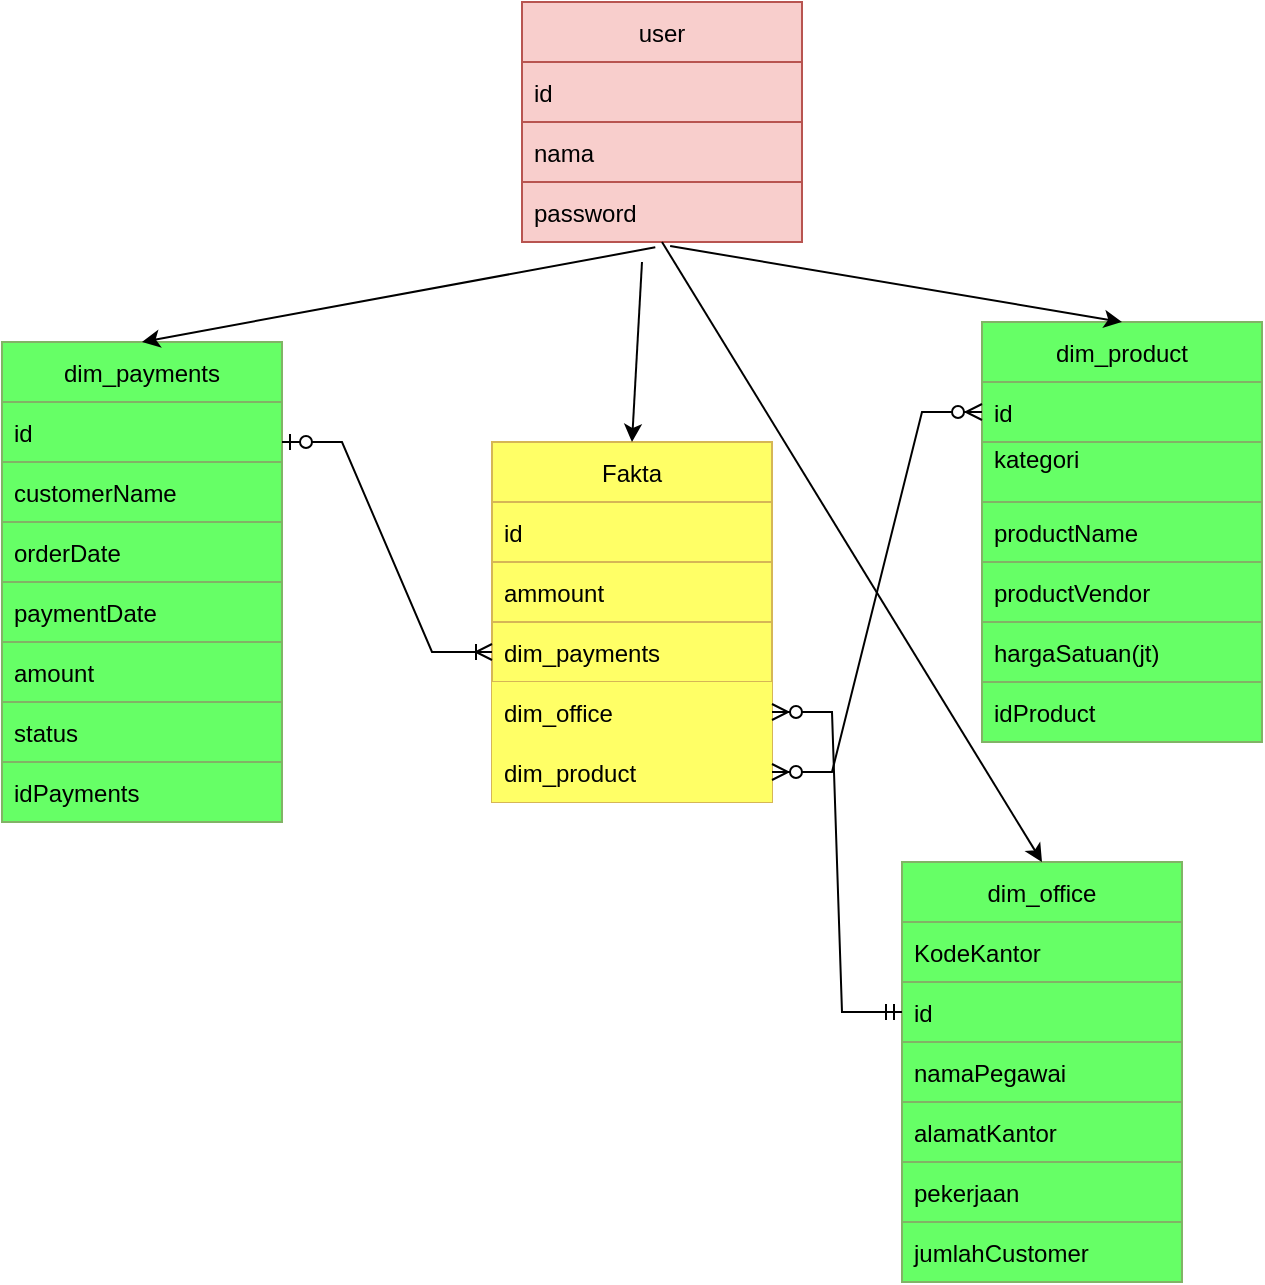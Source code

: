 <mxfile version="16.2.2" type="github">
  <diagram id="JeGC2FpYWqdpxXcLUjXS" name="Page-1">
    <mxGraphModel dx="782" dy="478" grid="1" gridSize="10" guides="1" tooltips="1" connect="1" arrows="1" fold="1" page="1" pageScale="1" pageWidth="850" pageHeight="1100" math="0" shadow="0">
      <root>
        <mxCell id="0" />
        <mxCell id="1" parent="0" />
        <mxCell id="XIhu3GL4m-_eAm_SvoiQ-1" value="user" style="swimlane;fontStyle=0;childLayout=stackLayout;horizontal=1;startSize=30;horizontalStack=0;resizeParent=1;resizeParentMax=0;resizeLast=0;collapsible=1;marginBottom=0;fillColor=#f8cecc;strokeColor=#b85450;" vertex="1" parent="1">
          <mxGeometry x="300" y="80" width="140" height="120" as="geometry" />
        </mxCell>
        <mxCell id="XIhu3GL4m-_eAm_SvoiQ-2" value="id" style="text;strokeColor=#b85450;fillColor=#f8cecc;align=left;verticalAlign=middle;spacingLeft=4;spacingRight=4;overflow=hidden;points=[[0,0.5],[1,0.5]];portConstraint=eastwest;rotatable=0;" vertex="1" parent="XIhu3GL4m-_eAm_SvoiQ-1">
          <mxGeometry y="30" width="140" height="30" as="geometry" />
        </mxCell>
        <mxCell id="XIhu3GL4m-_eAm_SvoiQ-3" value="nama" style="text;strokeColor=#b85450;fillColor=#f8cecc;align=left;verticalAlign=middle;spacingLeft=4;spacingRight=4;overflow=hidden;points=[[0,0.5],[1,0.5]];portConstraint=eastwest;rotatable=0;" vertex="1" parent="XIhu3GL4m-_eAm_SvoiQ-1">
          <mxGeometry y="60" width="140" height="30" as="geometry" />
        </mxCell>
        <mxCell id="XIhu3GL4m-_eAm_SvoiQ-4" value="password" style="text;strokeColor=#b85450;fillColor=#f8cecc;align=left;verticalAlign=middle;spacingLeft=4;spacingRight=4;overflow=hidden;points=[[0,0.5],[1,0.5]];portConstraint=eastwest;rotatable=0;" vertex="1" parent="XIhu3GL4m-_eAm_SvoiQ-1">
          <mxGeometry y="90" width="140" height="30" as="geometry" />
        </mxCell>
        <mxCell id="XIhu3GL4m-_eAm_SvoiQ-5" value="dim_payments" style="swimlane;fontStyle=0;childLayout=stackLayout;horizontal=1;startSize=30;horizontalStack=0;resizeParent=1;resizeParentMax=0;resizeLast=0;collapsible=1;marginBottom=0;fillColor=#66FF66;strokeColor=#82b366;" vertex="1" parent="1">
          <mxGeometry x="40" y="250" width="140" height="240" as="geometry" />
        </mxCell>
        <mxCell id="XIhu3GL4m-_eAm_SvoiQ-7" value="id" style="text;strokeColor=#82b366;fillColor=#66FF66;align=left;verticalAlign=middle;spacingLeft=4;spacingRight=4;overflow=hidden;points=[[0,0.5],[1,0.5]];portConstraint=eastwest;rotatable=0;" vertex="1" parent="XIhu3GL4m-_eAm_SvoiQ-5">
          <mxGeometry y="30" width="140" height="30" as="geometry" />
        </mxCell>
        <mxCell id="XIhu3GL4m-_eAm_SvoiQ-8" value="customerName	" style="text;strokeColor=#82b366;fillColor=#66FF66;align=left;verticalAlign=middle;spacingLeft=4;spacingRight=4;overflow=hidden;points=[[0,0.5],[1,0.5]];portConstraint=eastwest;rotatable=0;" vertex="1" parent="XIhu3GL4m-_eAm_SvoiQ-5">
          <mxGeometry y="60" width="140" height="30" as="geometry" />
        </mxCell>
        <mxCell id="XIhu3GL4m-_eAm_SvoiQ-29" value="orderDate" style="text;strokeColor=#82b366;fillColor=#66FF66;align=left;verticalAlign=middle;spacingLeft=4;spacingRight=4;overflow=hidden;points=[[0,0.5],[1,0.5]];portConstraint=eastwest;rotatable=0;" vertex="1" parent="XIhu3GL4m-_eAm_SvoiQ-5">
          <mxGeometry y="90" width="140" height="30" as="geometry" />
        </mxCell>
        <mxCell id="XIhu3GL4m-_eAm_SvoiQ-30" value="paymentDate" style="text;strokeColor=#82b366;fillColor=#66FF66;align=left;verticalAlign=middle;spacingLeft=4;spacingRight=4;overflow=hidden;points=[[0,0.5],[1,0.5]];portConstraint=eastwest;rotatable=0;" vertex="1" parent="XIhu3GL4m-_eAm_SvoiQ-5">
          <mxGeometry y="120" width="140" height="30" as="geometry" />
        </mxCell>
        <mxCell id="XIhu3GL4m-_eAm_SvoiQ-31" value="amount	" style="text;strokeColor=#82b366;fillColor=#66FF66;align=left;verticalAlign=middle;spacingLeft=4;spacingRight=4;overflow=hidden;points=[[0,0.5],[1,0.5]];portConstraint=eastwest;rotatable=0;" vertex="1" parent="XIhu3GL4m-_eAm_SvoiQ-5">
          <mxGeometry y="150" width="140" height="30" as="geometry" />
        </mxCell>
        <mxCell id="XIhu3GL4m-_eAm_SvoiQ-32" value="status" style="text;strokeColor=#82b366;fillColor=#66FF66;align=left;verticalAlign=middle;spacingLeft=4;spacingRight=4;overflow=hidden;points=[[0,0.5],[1,0.5]];portConstraint=eastwest;rotatable=0;" vertex="1" parent="XIhu3GL4m-_eAm_SvoiQ-5">
          <mxGeometry y="180" width="140" height="30" as="geometry" />
        </mxCell>
        <mxCell id="XIhu3GL4m-_eAm_SvoiQ-35" value="idPayments" style="text;strokeColor=#82b366;fillColor=#66FF66;align=left;verticalAlign=middle;spacingLeft=4;spacingRight=4;overflow=hidden;points=[[0,0.5],[1,0.5]];portConstraint=eastwest;rotatable=0;" vertex="1" parent="XIhu3GL4m-_eAm_SvoiQ-5">
          <mxGeometry y="210" width="140" height="30" as="geometry" />
        </mxCell>
        <mxCell id="XIhu3GL4m-_eAm_SvoiQ-9" value="dim_office" style="swimlane;fontStyle=0;childLayout=stackLayout;horizontal=1;startSize=30;horizontalStack=0;resizeParent=1;resizeParentMax=0;resizeLast=0;collapsible=1;marginBottom=0;fillColor=#66FF66;strokeColor=#82b366;" vertex="1" parent="1">
          <mxGeometry x="490" y="510" width="140" height="210" as="geometry" />
        </mxCell>
        <mxCell id="XIhu3GL4m-_eAm_SvoiQ-10" value="KodeKantor" style="text;strokeColor=#82b366;fillColor=#66FF66;align=left;verticalAlign=middle;spacingLeft=4;spacingRight=4;overflow=hidden;points=[[0,0.5],[1,0.5]];portConstraint=eastwest;rotatable=0;" vertex="1" parent="XIhu3GL4m-_eAm_SvoiQ-9">
          <mxGeometry y="30" width="140" height="30" as="geometry" />
        </mxCell>
        <mxCell id="XIhu3GL4m-_eAm_SvoiQ-11" value="id" style="text;strokeColor=#82b366;fillColor=#66FF66;align=left;verticalAlign=middle;spacingLeft=4;spacingRight=4;overflow=hidden;points=[[0,0.5],[1,0.5]];portConstraint=eastwest;rotatable=0;" vertex="1" parent="XIhu3GL4m-_eAm_SvoiQ-9">
          <mxGeometry y="60" width="140" height="30" as="geometry" />
        </mxCell>
        <mxCell id="XIhu3GL4m-_eAm_SvoiQ-24" value="namaPegawai" style="text;strokeColor=#82b366;fillColor=#66FF66;align=left;verticalAlign=middle;spacingLeft=4;spacingRight=4;overflow=hidden;points=[[0,0.5],[1,0.5]];portConstraint=eastwest;rotatable=0;" vertex="1" parent="XIhu3GL4m-_eAm_SvoiQ-9">
          <mxGeometry y="90" width="140" height="30" as="geometry" />
        </mxCell>
        <mxCell id="XIhu3GL4m-_eAm_SvoiQ-12" value="alamatKantor" style="text;strokeColor=#82b366;fillColor=#66FF66;align=left;verticalAlign=middle;spacingLeft=4;spacingRight=4;overflow=hidden;points=[[0,0.5],[1,0.5]];portConstraint=eastwest;rotatable=0;" vertex="1" parent="XIhu3GL4m-_eAm_SvoiQ-9">
          <mxGeometry y="120" width="140" height="30" as="geometry" />
        </mxCell>
        <mxCell id="XIhu3GL4m-_eAm_SvoiQ-27" value="pekerjaan" style="text;strokeColor=#82b366;fillColor=#66FF66;align=left;verticalAlign=middle;spacingLeft=4;spacingRight=4;overflow=hidden;points=[[0,0.5],[1,0.5]];portConstraint=eastwest;rotatable=0;" vertex="1" parent="XIhu3GL4m-_eAm_SvoiQ-9">
          <mxGeometry y="150" width="140" height="30" as="geometry" />
        </mxCell>
        <mxCell id="XIhu3GL4m-_eAm_SvoiQ-28" value="jumlahCustomer" style="text;strokeColor=#82b366;fillColor=#66FF66;align=left;verticalAlign=middle;spacingLeft=4;spacingRight=4;overflow=hidden;points=[[0,0.5],[1,0.5]];portConstraint=eastwest;rotatable=0;" vertex="1" parent="XIhu3GL4m-_eAm_SvoiQ-9">
          <mxGeometry y="180" width="140" height="30" as="geometry" />
        </mxCell>
        <mxCell id="XIhu3GL4m-_eAm_SvoiQ-13" value="dim_product" style="swimlane;fontStyle=0;childLayout=stackLayout;horizontal=1;startSize=30;horizontalStack=0;resizeParent=1;resizeParentMax=0;resizeLast=0;collapsible=1;marginBottom=0;fillColor=#66FF66;strokeColor=#82b366;" vertex="1" parent="1">
          <mxGeometry x="530" y="240" width="140" height="210" as="geometry" />
        </mxCell>
        <mxCell id="XIhu3GL4m-_eAm_SvoiQ-14" value="id" style="text;strokeColor=#82b366;fillColor=#66FF66;align=left;verticalAlign=middle;spacingLeft=4;spacingRight=4;overflow=hidden;points=[[0,0.5],[1,0.5]];portConstraint=eastwest;rotatable=0;" vertex="1" parent="XIhu3GL4m-_eAm_SvoiQ-13">
          <mxGeometry y="30" width="140" height="30" as="geometry" />
        </mxCell>
        <mxCell id="XIhu3GL4m-_eAm_SvoiQ-15" value="kategori&#xa;" style="text;strokeColor=#82b366;fillColor=#66FF66;align=left;verticalAlign=middle;spacingLeft=4;spacingRight=4;overflow=hidden;points=[[0,0.5],[1,0.5]];portConstraint=eastwest;rotatable=0;" vertex="1" parent="XIhu3GL4m-_eAm_SvoiQ-13">
          <mxGeometry y="60" width="140" height="30" as="geometry" />
        </mxCell>
        <mxCell id="XIhu3GL4m-_eAm_SvoiQ-16" value="productName" style="text;strokeColor=#82b366;fillColor=#66FF66;align=left;verticalAlign=middle;spacingLeft=4;spacingRight=4;overflow=hidden;points=[[0,0.5],[1,0.5]];portConstraint=eastwest;rotatable=0;" vertex="1" parent="XIhu3GL4m-_eAm_SvoiQ-13">
          <mxGeometry y="90" width="140" height="30" as="geometry" />
        </mxCell>
        <mxCell id="XIhu3GL4m-_eAm_SvoiQ-36" value="productVendor" style="text;strokeColor=#82b366;fillColor=#66FF66;align=left;verticalAlign=middle;spacingLeft=4;spacingRight=4;overflow=hidden;points=[[0,0.5],[1,0.5]];portConstraint=eastwest;rotatable=0;" vertex="1" parent="XIhu3GL4m-_eAm_SvoiQ-13">
          <mxGeometry y="120" width="140" height="30" as="geometry" />
        </mxCell>
        <mxCell id="XIhu3GL4m-_eAm_SvoiQ-37" value="hargaSatuan(jt)" style="text;strokeColor=#82b366;fillColor=#66FF66;align=left;verticalAlign=middle;spacingLeft=4;spacingRight=4;overflow=hidden;points=[[0,0.5],[1,0.5]];portConstraint=eastwest;rotatable=0;" vertex="1" parent="XIhu3GL4m-_eAm_SvoiQ-13">
          <mxGeometry y="150" width="140" height="30" as="geometry" />
        </mxCell>
        <mxCell id="XIhu3GL4m-_eAm_SvoiQ-38" value="idProduct" style="text;strokeColor=#82b366;fillColor=#66FF66;align=left;verticalAlign=middle;spacingLeft=4;spacingRight=4;overflow=hidden;points=[[0,0.5],[1,0.5]];portConstraint=eastwest;rotatable=0;" vertex="1" parent="XIhu3GL4m-_eAm_SvoiQ-13">
          <mxGeometry y="180" width="140" height="30" as="geometry" />
        </mxCell>
        <mxCell id="XIhu3GL4m-_eAm_SvoiQ-17" value="" style="endArrow=classic;html=1;rounded=0;exitX=0.476;exitY=1.089;exitDx=0;exitDy=0;exitPerimeter=0;entryX=0.5;entryY=0;entryDx=0;entryDy=0;" edge="1" parent="1" source="XIhu3GL4m-_eAm_SvoiQ-4" target="XIhu3GL4m-_eAm_SvoiQ-5">
          <mxGeometry width="50" height="50" relative="1" as="geometry">
            <mxPoint x="380" y="270" as="sourcePoint" />
            <mxPoint x="200" y="250" as="targetPoint" />
            <Array as="points" />
          </mxGeometry>
        </mxCell>
        <mxCell id="XIhu3GL4m-_eAm_SvoiQ-18" value="" style="endArrow=classic;html=1;rounded=0;entryX=0.5;entryY=0;entryDx=0;entryDy=0;" edge="1" parent="1" target="XIhu3GL4m-_eAm_SvoiQ-9">
          <mxGeometry width="50" height="50" relative="1" as="geometry">
            <mxPoint x="370" y="200" as="sourcePoint" />
            <mxPoint x="420" y="230" as="targetPoint" />
          </mxGeometry>
        </mxCell>
        <mxCell id="XIhu3GL4m-_eAm_SvoiQ-19" value="" style="endArrow=classic;html=1;rounded=0;entryX=0.5;entryY=0;entryDx=0;entryDy=0;exitX=0.529;exitY=1.067;exitDx=0;exitDy=0;exitPerimeter=0;" edge="1" parent="1" source="XIhu3GL4m-_eAm_SvoiQ-4" target="XIhu3GL4m-_eAm_SvoiQ-13">
          <mxGeometry width="50" height="50" relative="1" as="geometry">
            <mxPoint x="400" y="260" as="sourcePoint" />
            <mxPoint x="450" y="210" as="targetPoint" />
          </mxGeometry>
        </mxCell>
        <mxCell id="XIhu3GL4m-_eAm_SvoiQ-20" value="Fakta" style="swimlane;fontStyle=0;childLayout=stackLayout;horizontal=1;startSize=30;horizontalStack=0;resizeParent=1;resizeParentMax=0;resizeLast=0;collapsible=1;marginBottom=0;fillColor=#FFFF66;strokeColor=#d6b656;" vertex="1" parent="1">
          <mxGeometry x="285" y="300" width="140" height="180" as="geometry" />
        </mxCell>
        <mxCell id="XIhu3GL4m-_eAm_SvoiQ-21" value="id" style="text;strokeColor=#d6b656;fillColor=#FFFF66;align=left;verticalAlign=middle;spacingLeft=4;spacingRight=4;overflow=hidden;points=[[0,0.5],[1,0.5]];portConstraint=eastwest;rotatable=0;" vertex="1" parent="XIhu3GL4m-_eAm_SvoiQ-20">
          <mxGeometry y="30" width="140" height="30" as="geometry" />
        </mxCell>
        <mxCell id="XIhu3GL4m-_eAm_SvoiQ-22" value="ammount" style="text;strokeColor=#d6b656;fillColor=#FFFF66;align=left;verticalAlign=middle;spacingLeft=4;spacingRight=4;overflow=hidden;points=[[0,0.5],[1,0.5]];portConstraint=eastwest;rotatable=0;" vertex="1" parent="XIhu3GL4m-_eAm_SvoiQ-20">
          <mxGeometry y="60" width="140" height="30" as="geometry" />
        </mxCell>
        <mxCell id="XIhu3GL4m-_eAm_SvoiQ-23" value="dim_payments" style="text;strokeColor=#d6b656;fillColor=#FFFF66;align=left;verticalAlign=middle;spacingLeft=4;spacingRight=4;overflow=hidden;points=[[0,0.5],[1,0.5]];portConstraint=eastwest;rotatable=0;" vertex="1" parent="XIhu3GL4m-_eAm_SvoiQ-20">
          <mxGeometry y="90" width="140" height="30" as="geometry" />
        </mxCell>
        <mxCell id="XIhu3GL4m-_eAm_SvoiQ-33" value="dim_office" style="text;strokeColor=none;fillColor=#FFFF66;align=left;verticalAlign=middle;spacingLeft=4;spacingRight=4;overflow=hidden;points=[[0,0.5],[1,0.5]];portConstraint=eastwest;rotatable=0;" vertex="1" parent="XIhu3GL4m-_eAm_SvoiQ-20">
          <mxGeometry y="120" width="140" height="30" as="geometry" />
        </mxCell>
        <mxCell id="XIhu3GL4m-_eAm_SvoiQ-34" value="dim_product" style="text;strokeColor=none;fillColor=#FFFF66;align=left;verticalAlign=middle;spacingLeft=4;spacingRight=4;overflow=hidden;points=[[0,0.5],[1,0.5]];portConstraint=eastwest;rotatable=0;" vertex="1" parent="XIhu3GL4m-_eAm_SvoiQ-20">
          <mxGeometry y="150" width="140" height="30" as="geometry" />
        </mxCell>
        <mxCell id="XIhu3GL4m-_eAm_SvoiQ-26" value="" style="endArrow=classic;html=1;rounded=0;entryX=0.5;entryY=0;entryDx=0;entryDy=0;" edge="1" parent="1" target="XIhu3GL4m-_eAm_SvoiQ-20">
          <mxGeometry width="50" height="50" relative="1" as="geometry">
            <mxPoint x="360" y="210" as="sourcePoint" />
            <mxPoint x="360" y="330" as="targetPoint" />
          </mxGeometry>
        </mxCell>
        <mxCell id="XIhu3GL4m-_eAm_SvoiQ-39" value="" style="edgeStyle=entityRelationEdgeStyle;fontSize=12;html=1;endArrow=ERoneToMany;startArrow=ERzeroToOne;rounded=0;entryX=0;entryY=0.5;entryDx=0;entryDy=0;" edge="1" parent="1" target="XIhu3GL4m-_eAm_SvoiQ-23">
          <mxGeometry width="100" height="100" relative="1" as="geometry">
            <mxPoint x="180" y="300" as="sourcePoint" />
            <mxPoint x="390" y="260" as="targetPoint" />
          </mxGeometry>
        </mxCell>
        <mxCell id="XIhu3GL4m-_eAm_SvoiQ-40" value="" style="edgeStyle=entityRelationEdgeStyle;fontSize=12;html=1;endArrow=ERzeroToMany;startArrow=ERmandOne;rounded=0;entryX=1;entryY=0.5;entryDx=0;entryDy=0;exitX=0;exitY=0.5;exitDx=0;exitDy=0;" edge="1" parent="1" source="XIhu3GL4m-_eAm_SvoiQ-11" target="XIhu3GL4m-_eAm_SvoiQ-33">
          <mxGeometry width="100" height="100" relative="1" as="geometry">
            <mxPoint x="450" y="530" as="sourcePoint" />
            <mxPoint x="390" y="260" as="targetPoint" />
          </mxGeometry>
        </mxCell>
        <mxCell id="XIhu3GL4m-_eAm_SvoiQ-41" value="" style="edgeStyle=entityRelationEdgeStyle;fontSize=12;html=1;endArrow=ERzeroToMany;endFill=1;startArrow=ERzeroToMany;rounded=0;exitX=0;exitY=0.5;exitDx=0;exitDy=0;entryX=1;entryY=0.5;entryDx=0;entryDy=0;" edge="1" parent="1" source="XIhu3GL4m-_eAm_SvoiQ-14" target="XIhu3GL4m-_eAm_SvoiQ-34">
          <mxGeometry width="100" height="100" relative="1" as="geometry">
            <mxPoint x="510" y="310" as="sourcePoint" />
            <mxPoint x="300" y="285" as="targetPoint" />
          </mxGeometry>
        </mxCell>
      </root>
    </mxGraphModel>
  </diagram>
</mxfile>
